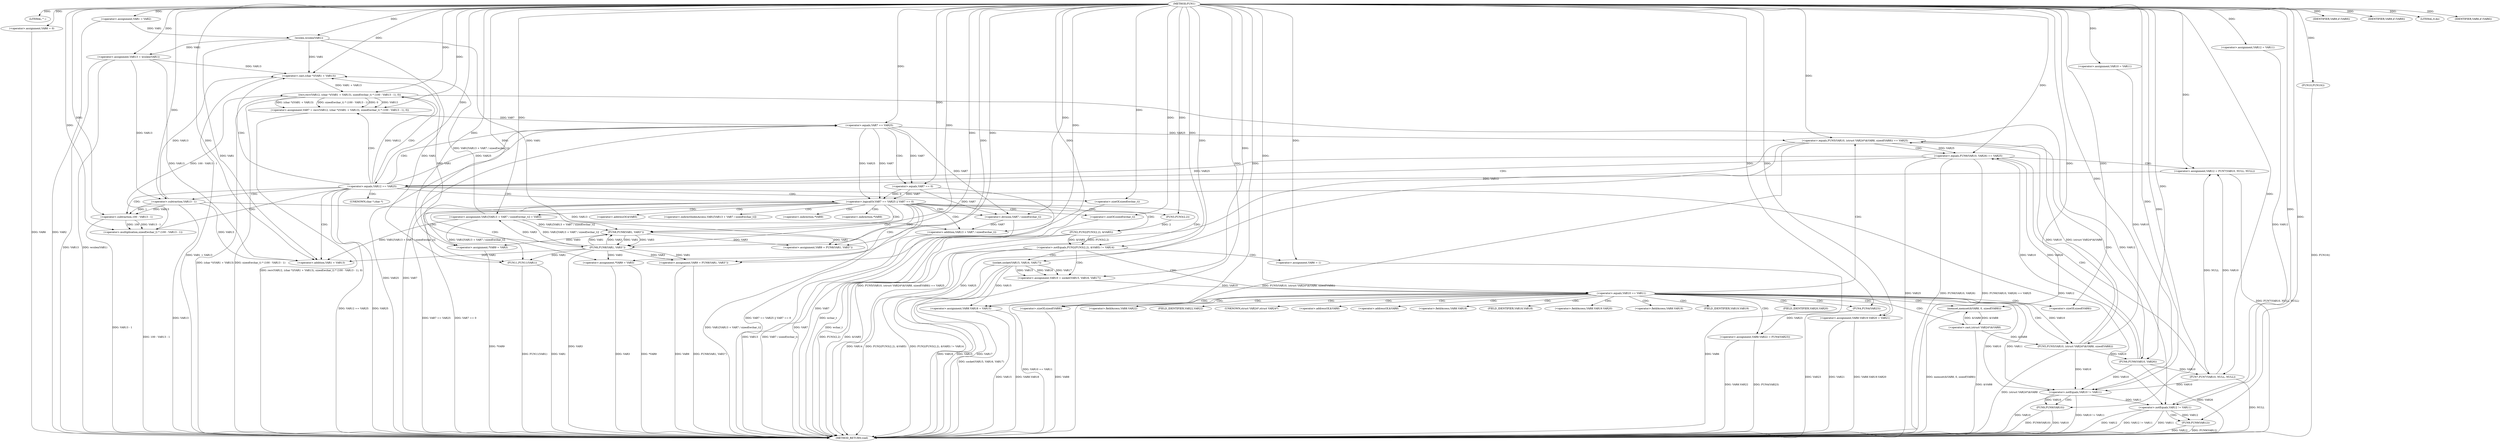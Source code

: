 digraph FUN1 {  
"1000100" [label = "(METHOD,FUN1)" ]
"1000297" [label = "(METHOD_RETURN,void)" ]
"1000103" [label = "(LITERAL,\"\",)" ]
"1000104" [label = "(<operator>.assignment,VAR1 = VAR2)" ]
"1000110" [label = "(<operator>.assignment,VAR6 = 0)" ]
"1000117" [label = "(<operator>.assignment,VAR10 = VAR11)" ]
"1000121" [label = "(<operator>.assignment,VAR12 = VAR11)" ]
"1000125" [label = "(<operator>.assignment,VAR13 = wcslen(VAR1))" ]
"1000127" [label = "(wcslen,wcslen(VAR1))" ]
"1000132" [label = "(<operator>.notEquals,FUN2(FUN3(2,2), &VAR5) != VAR14)" ]
"1000133" [label = "(FUN2,FUN2(FUN3(2,2), &VAR5))" ]
"1000134" [label = "(FUN3,FUN3(2,2))" ]
"1000142" [label = "(<operator>.assignment,VAR6 = 1)" ]
"1000145" [label = "(<operator>.assignment,VAR10 = socket(VAR15, VAR16, VAR17))" ]
"1000147" [label = "(socket,socket(VAR15, VAR16, VAR17))" ]
"1000152" [label = "(<operator>.equals,VAR10 == VAR11)" ]
"1000157" [label = "(memset,memset(&VAR8, 0, sizeof(VAR8)))" ]
"1000161" [label = "(<operator>.sizeOf,sizeof(VAR8))" ]
"1000163" [label = "(<operator>.assignment,VAR8.VAR18 = VAR15)" ]
"1000168" [label = "(<operator>.assignment,VAR8.VAR19.VAR20 = VAR21)" ]
"1000175" [label = "(<operator>.assignment,VAR8.VAR22 = FUN4(VAR23))" ]
"1000179" [label = "(FUN4,FUN4(VAR23))" ]
"1000182" [label = "(<operator>.equals,FUN5(VAR10, (struct VAR24*)&VAR8, sizeof(VAR8)) == VAR25)" ]
"1000183" [label = "(FUN5,FUN5(VAR10, (struct VAR24*)&VAR8, sizeof(VAR8)))" ]
"1000185" [label = "(<operator>.cast,(struct VAR24*)&VAR8)" ]
"1000189" [label = "(<operator>.sizeOf,sizeof(VAR8))" ]
"1000195" [label = "(<operator>.equals,FUN6(VAR10, VAR26) == VAR25)" ]
"1000196" [label = "(FUN6,FUN6(VAR10, VAR26))" ]
"1000202" [label = "(<operator>.assignment,VAR12 = FUN7(VAR10, NULL, NULL))" ]
"1000204" [label = "(FUN7,FUN7(VAR10, NULL, NULL))" ]
"1000209" [label = "(<operator>.equals,VAR12 == VAR25)" ]
"1000214" [label = "(<operator>.assignment,VAR7 = recv(VAR12, (char *)(VAR1 + VAR13), sizeof(wchar_t) * (100 - VAR13 - 1), 0))" ]
"1000216" [label = "(recv,recv(VAR12, (char *)(VAR1 + VAR13), sizeof(wchar_t) * (100 - VAR13 - 1), 0))" ]
"1000218" [label = "(<operator>.cast,(char *)(VAR1 + VAR13))" ]
"1000220" [label = "(<operator>.addition,VAR1 + VAR13)" ]
"1000223" [label = "(<operator>.multiplication,sizeof(wchar_t) * (100 - VAR13 - 1))" ]
"1000224" [label = "(<operator>.sizeOf,sizeof(wchar_t))" ]
"1000226" [label = "(<operator>.subtraction,100 - VAR13 - 1)" ]
"1000228" [label = "(<operator>.subtraction,VAR13 - 1)" ]
"1000233" [label = "(<operator>.logicalOr,VAR7 == VAR25 || VAR7 == 0)" ]
"1000234" [label = "(<operator>.equals,VAR7 == VAR25)" ]
"1000237" [label = "(<operator>.equals,VAR7 == 0)" ]
"1000242" [label = "(<operator>.assignment,VAR1[VAR13 + VAR7 / sizeof(wchar_t)] = VAR3)" ]
"1000245" [label = "(<operator>.addition,VAR13 + VAR7 / sizeof(wchar_t))" ]
"1000247" [label = "(<operator>.division,VAR7 / sizeof(wchar_t))" ]
"1000249" [label = "(<operator>.sizeOf,sizeof(wchar_t))" ]
"1000252" [label = "(<operator>.assignment,VAR9 = FUN8(VAR1, VAR3''))" ]
"1000254" [label = "(FUN8,FUN8(VAR1, VAR3''))" ]
"1000258" [label = "(IDENTIFIER,VAR9,if (VAR9))" ]
"1000260" [label = "(<operator>.assignment,*VAR9 = VAR3)" ]
"1000264" [label = "(<operator>.assignment,VAR9 = FUN8(VAR1, VAR3''))" ]
"1000266" [label = "(FUN8,FUN8(VAR1, VAR3''))" ]
"1000270" [label = "(IDENTIFIER,VAR9,if (VAR9))" ]
"1000272" [label = "(<operator>.assignment,*VAR9 = VAR3)" ]
"1000276" [label = "(LITERAL,0,do)" ]
"1000278" [label = "(<operator>.notEquals,VAR10 != VAR11)" ]
"1000282" [label = "(FUN9,FUN9(VAR10))" ]
"1000285" [label = "(<operator>.notEquals,VAR12 != VAR11)" ]
"1000289" [label = "(FUN9,FUN9(VAR12))" ]
"1000292" [label = "(IDENTIFIER,VAR6,if (VAR6))" ]
"1000294" [label = "(FUN10,FUN10())" ]
"1000295" [label = "(FUN11,FUN11(VAR1))" ]
"1000137" [label = "(<operator>.addressOf,&VAR5)" ]
"1000158" [label = "(<operator>.addressOf,&VAR8)" ]
"1000164" [label = "(<operator>.fieldAccess,VAR8.VAR18)" ]
"1000166" [label = "(FIELD_IDENTIFIER,VAR18,VAR18)" ]
"1000169" [label = "(<operator>.fieldAccess,VAR8.VAR19.VAR20)" ]
"1000170" [label = "(<operator>.fieldAccess,VAR8.VAR19)" ]
"1000172" [label = "(FIELD_IDENTIFIER,VAR19,VAR19)" ]
"1000173" [label = "(FIELD_IDENTIFIER,VAR20,VAR20)" ]
"1000176" [label = "(<operator>.fieldAccess,VAR8.VAR22)" ]
"1000178" [label = "(FIELD_IDENTIFIER,VAR22,VAR22)" ]
"1000186" [label = "(UNKNOWN,struct VAR24*,struct VAR24*)" ]
"1000187" [label = "(<operator>.addressOf,&VAR8)" ]
"1000219" [label = "(UNKNOWN,char *,char *)" ]
"1000243" [label = "(<operator>.indirectIndexAccess,VAR1[VAR13 + VAR7 / sizeof(wchar_t)])" ]
"1000261" [label = "(<operator>.indirection,*VAR9)" ]
"1000273" [label = "(<operator>.indirection,*VAR9)" ]
  "1000183" -> "1000297"  [ label = "DDG: (struct VAR24*)&VAR8"] 
  "1000223" -> "1000297"  [ label = "DDG: 100 - VAR13 - 1"] 
  "1000278" -> "1000297"  [ label = "DDG: VAR10 != VAR11"] 
  "1000132" -> "1000297"  [ label = "DDG: FUN2(FUN3(2,2), &VAR5)"] 
  "1000147" -> "1000297"  [ label = "DDG: VAR17"] 
  "1000182" -> "1000297"  [ label = "DDG: FUN5(VAR10, (struct VAR24*)&VAR8, sizeof(VAR8)) == VAR25"] 
  "1000247" -> "1000297"  [ label = "DDG: VAR7"] 
  "1000285" -> "1000297"  [ label = "DDG: VAR12"] 
  "1000163" -> "1000297"  [ label = "DDG: VAR8.VAR18"] 
  "1000125" -> "1000297"  [ label = "DDG: VAR13"] 
  "1000185" -> "1000297"  [ label = "DDG: &VAR8"] 
  "1000224" -> "1000297"  [ label = "DDG: wchar_t"] 
  "1000216" -> "1000297"  [ label = "DDG: sizeof(wchar_t) * (100 - VAR13 - 1)"] 
  "1000233" -> "1000297"  [ label = "DDG: VAR7 == 0"] 
  "1000209" -> "1000297"  [ label = "DDG: VAR12 == VAR25"] 
  "1000285" -> "1000297"  [ label = "DDG: VAR12 != VAR11"] 
  "1000282" -> "1000297"  [ label = "DDG: FUN9(VAR10)"] 
  "1000294" -> "1000297"  [ label = "DDG: FUN10()"] 
  "1000234" -> "1000297"  [ label = "DDG: VAR25"] 
  "1000272" -> "1000297"  [ label = "DDG: VAR3"] 
  "1000233" -> "1000297"  [ label = "DDG: VAR7 == VAR25 || VAR7 == 0"] 
  "1000289" -> "1000297"  [ label = "DDG: VAR12"] 
  "1000168" -> "1000297"  [ label = "DDG: VAR8.VAR19.VAR20"] 
  "1000234" -> "1000297"  [ label = "DDG: VAR7"] 
  "1000189" -> "1000297"  [ label = "DDG: VAR8"] 
  "1000214" -> "1000297"  [ label = "DDG: recv(VAR12, (char *)(VAR1 + VAR13), sizeof(wchar_t) * (100 - VAR13 - 1), 0)"] 
  "1000295" -> "1000297"  [ label = "DDG: VAR1"] 
  "1000157" -> "1000297"  [ label = "DDG: memset(&VAR8, 0, sizeof(VAR8))"] 
  "1000285" -> "1000297"  [ label = "DDG: VAR11"] 
  "1000175" -> "1000297"  [ label = "DDG: FUN4(VAR23)"] 
  "1000237" -> "1000297"  [ label = "DDG: VAR7"] 
  "1000226" -> "1000297"  [ label = "DDG: VAR13 - 1"] 
  "1000204" -> "1000297"  [ label = "DDG: NULL"] 
  "1000132" -> "1000297"  [ label = "DDG: FUN2(FUN3(2,2), &VAR5) != VAR14"] 
  "1000132" -> "1000297"  [ label = "DDG: VAR14"] 
  "1000195" -> "1000297"  [ label = "DDG: FUN6(VAR10, VAR26) == VAR25"] 
  "1000152" -> "1000297"  [ label = "DDG: VAR10 == VAR11"] 
  "1000264" -> "1000297"  [ label = "DDG: VAR9"] 
  "1000266" -> "1000297"  [ label = "DDG: VAR3"] 
  "1000228" -> "1000297"  [ label = "DDG: VAR13"] 
  "1000163" -> "1000297"  [ label = "DDG: VAR15"] 
  "1000289" -> "1000297"  [ label = "DDG: FUN9(VAR12)"] 
  "1000133" -> "1000297"  [ label = "DDG: FUN3(2,2)"] 
  "1000182" -> "1000297"  [ label = "DDG: VAR25"] 
  "1000179" -> "1000297"  [ label = "DDG: VAR23"] 
  "1000216" -> "1000297"  [ label = "DDG: (char *)(VAR1 + VAR13)"] 
  "1000147" -> "1000297"  [ label = "DDG: VAR16"] 
  "1000147" -> "1000297"  [ label = "DDG: VAR15"] 
  "1000175" -> "1000297"  [ label = "DDG: VAR8.VAR22"] 
  "1000125" -> "1000297"  [ label = "DDG: wcslen(VAR1)"] 
  "1000264" -> "1000297"  [ label = "DDG: FUN8(VAR1, VAR3'')"] 
  "1000295" -> "1000297"  [ label = "DDG: FUN11(VAR1)"] 
  "1000195" -> "1000297"  [ label = "DDG: VAR25"] 
  "1000272" -> "1000297"  [ label = "DDG: *VAR9"] 
  "1000209" -> "1000297"  [ label = "DDG: VAR25"] 
  "1000233" -> "1000297"  [ label = "DDG: VAR7 == VAR25"] 
  "1000142" -> "1000297"  [ label = "DDG: VAR6"] 
  "1000218" -> "1000297"  [ label = "DDG: VAR1 + VAR13"] 
  "1000260" -> "1000297"  [ label = "DDG: *VAR9"] 
  "1000249" -> "1000297"  [ label = "DDG: wchar_t"] 
  "1000195" -> "1000297"  [ label = "DDG: FUN6(VAR10, VAR26)"] 
  "1000245" -> "1000297"  [ label = "DDG: VAR13"] 
  "1000282" -> "1000297"  [ label = "DDG: VAR10"] 
  "1000145" -> "1000297"  [ label = "DDG: socket(VAR15, VAR16, VAR17)"] 
  "1000110" -> "1000297"  [ label = "DDG: VAR6"] 
  "1000278" -> "1000297"  [ label = "DDG: VAR10"] 
  "1000182" -> "1000297"  [ label = "DDG: FUN5(VAR10, (struct VAR24*)&VAR8, sizeof(VAR8))"] 
  "1000168" -> "1000297"  [ label = "DDG: VAR21"] 
  "1000133" -> "1000297"  [ label = "DDG: &VAR5"] 
  "1000242" -> "1000297"  [ label = "DDG: VAR1[VAR13 + VAR7 / sizeof(wchar_t)]"] 
  "1000104" -> "1000297"  [ label = "DDG: VAR2"] 
  "1000245" -> "1000297"  [ label = "DDG: VAR7 / sizeof(wchar_t)"] 
  "1000202" -> "1000297"  [ label = "DDG: FUN7(VAR10, NULL, NULL)"] 
  "1000196" -> "1000297"  [ label = "DDG: VAR26"] 
  "1000100" -> "1000103"  [ label = "DDG: "] 
  "1000100" -> "1000104"  [ label = "DDG: "] 
  "1000100" -> "1000110"  [ label = "DDG: "] 
  "1000100" -> "1000117"  [ label = "DDG: "] 
  "1000100" -> "1000121"  [ label = "DDG: "] 
  "1000127" -> "1000125"  [ label = "DDG: VAR1"] 
  "1000100" -> "1000125"  [ label = "DDG: "] 
  "1000104" -> "1000127"  [ label = "DDG: VAR1"] 
  "1000100" -> "1000127"  [ label = "DDG: "] 
  "1000133" -> "1000132"  [ label = "DDG: FUN3(2,2)"] 
  "1000133" -> "1000132"  [ label = "DDG: &VAR5"] 
  "1000134" -> "1000133"  [ label = "DDG: 2"] 
  "1000100" -> "1000134"  [ label = "DDG: "] 
  "1000100" -> "1000132"  [ label = "DDG: "] 
  "1000100" -> "1000142"  [ label = "DDG: "] 
  "1000147" -> "1000145"  [ label = "DDG: VAR15"] 
  "1000147" -> "1000145"  [ label = "DDG: VAR16"] 
  "1000147" -> "1000145"  [ label = "DDG: VAR17"] 
  "1000100" -> "1000145"  [ label = "DDG: "] 
  "1000100" -> "1000147"  [ label = "DDG: "] 
  "1000145" -> "1000152"  [ label = "DDG: VAR10"] 
  "1000100" -> "1000152"  [ label = "DDG: "] 
  "1000185" -> "1000157"  [ label = "DDG: &VAR8"] 
  "1000100" -> "1000157"  [ label = "DDG: "] 
  "1000100" -> "1000161"  [ label = "DDG: "] 
  "1000147" -> "1000163"  [ label = "DDG: VAR15"] 
  "1000100" -> "1000163"  [ label = "DDG: "] 
  "1000100" -> "1000168"  [ label = "DDG: "] 
  "1000179" -> "1000175"  [ label = "DDG: VAR23"] 
  "1000100" -> "1000179"  [ label = "DDG: "] 
  "1000183" -> "1000182"  [ label = "DDG: VAR10"] 
  "1000183" -> "1000182"  [ label = "DDG: (struct VAR24*)&VAR8"] 
  "1000152" -> "1000183"  [ label = "DDG: VAR10"] 
  "1000100" -> "1000183"  [ label = "DDG: "] 
  "1000185" -> "1000183"  [ label = "DDG: &VAR8"] 
  "1000157" -> "1000185"  [ label = "DDG: &VAR8"] 
  "1000100" -> "1000189"  [ label = "DDG: "] 
  "1000234" -> "1000182"  [ label = "DDG: VAR25"] 
  "1000100" -> "1000182"  [ label = "DDG: "] 
  "1000196" -> "1000195"  [ label = "DDG: VAR10"] 
  "1000196" -> "1000195"  [ label = "DDG: VAR26"] 
  "1000183" -> "1000196"  [ label = "DDG: VAR10"] 
  "1000100" -> "1000196"  [ label = "DDG: "] 
  "1000182" -> "1000195"  [ label = "DDG: VAR25"] 
  "1000100" -> "1000195"  [ label = "DDG: "] 
  "1000204" -> "1000202"  [ label = "DDG: VAR10"] 
  "1000204" -> "1000202"  [ label = "DDG: NULL"] 
  "1000100" -> "1000202"  [ label = "DDG: "] 
  "1000196" -> "1000204"  [ label = "DDG: VAR10"] 
  "1000100" -> "1000204"  [ label = "DDG: "] 
  "1000202" -> "1000209"  [ label = "DDG: VAR12"] 
  "1000100" -> "1000209"  [ label = "DDG: "] 
  "1000195" -> "1000209"  [ label = "DDG: VAR25"] 
  "1000216" -> "1000214"  [ label = "DDG: VAR12"] 
  "1000216" -> "1000214"  [ label = "DDG: (char *)(VAR1 + VAR13)"] 
  "1000216" -> "1000214"  [ label = "DDG: sizeof(wchar_t) * (100 - VAR13 - 1)"] 
  "1000216" -> "1000214"  [ label = "DDG: 0"] 
  "1000100" -> "1000214"  [ label = "DDG: "] 
  "1000209" -> "1000216"  [ label = "DDG: VAR12"] 
  "1000100" -> "1000216"  [ label = "DDG: "] 
  "1000218" -> "1000216"  [ label = "DDG: VAR1 + VAR13"] 
  "1000266" -> "1000218"  [ label = "DDG: VAR1"] 
  "1000127" -> "1000218"  [ label = "DDG: VAR1"] 
  "1000242" -> "1000218"  [ label = "DDG: VAR1[VAR13 + VAR7 / sizeof(wchar_t)]"] 
  "1000100" -> "1000218"  [ label = "DDG: "] 
  "1000125" -> "1000218"  [ label = "DDG: VAR13"] 
  "1000228" -> "1000218"  [ label = "DDG: VAR13"] 
  "1000266" -> "1000220"  [ label = "DDG: VAR1"] 
  "1000127" -> "1000220"  [ label = "DDG: VAR1"] 
  "1000242" -> "1000220"  [ label = "DDG: VAR1[VAR13 + VAR7 / sizeof(wchar_t)]"] 
  "1000100" -> "1000220"  [ label = "DDG: "] 
  "1000125" -> "1000220"  [ label = "DDG: VAR13"] 
  "1000228" -> "1000220"  [ label = "DDG: VAR13"] 
  "1000223" -> "1000216"  [ label = "DDG: 100 - VAR13 - 1"] 
  "1000100" -> "1000223"  [ label = "DDG: "] 
  "1000100" -> "1000224"  [ label = "DDG: "] 
  "1000226" -> "1000223"  [ label = "DDG: 100"] 
  "1000226" -> "1000223"  [ label = "DDG: VAR13 - 1"] 
  "1000100" -> "1000226"  [ label = "DDG: "] 
  "1000228" -> "1000226"  [ label = "DDG: VAR13"] 
  "1000228" -> "1000226"  [ label = "DDG: 1"] 
  "1000100" -> "1000228"  [ label = "DDG: "] 
  "1000125" -> "1000228"  [ label = "DDG: VAR13"] 
  "1000234" -> "1000233"  [ label = "DDG: VAR7"] 
  "1000234" -> "1000233"  [ label = "DDG: VAR25"] 
  "1000214" -> "1000234"  [ label = "DDG: VAR7"] 
  "1000100" -> "1000234"  [ label = "DDG: "] 
  "1000209" -> "1000234"  [ label = "DDG: VAR25"] 
  "1000237" -> "1000233"  [ label = "DDG: VAR7"] 
  "1000237" -> "1000233"  [ label = "DDG: 0"] 
  "1000234" -> "1000237"  [ label = "DDG: VAR7"] 
  "1000100" -> "1000237"  [ label = "DDG: "] 
  "1000266" -> "1000242"  [ label = "DDG: VAR3"] 
  "1000100" -> "1000242"  [ label = "DDG: "] 
  "1000228" -> "1000245"  [ label = "DDG: VAR13"] 
  "1000100" -> "1000245"  [ label = "DDG: "] 
  "1000247" -> "1000245"  [ label = "DDG: VAR7"] 
  "1000234" -> "1000247"  [ label = "DDG: VAR7"] 
  "1000237" -> "1000247"  [ label = "DDG: VAR7"] 
  "1000100" -> "1000247"  [ label = "DDG: "] 
  "1000100" -> "1000249"  [ label = "DDG: "] 
  "1000254" -> "1000252"  [ label = "DDG: VAR1"] 
  "1000254" -> "1000252"  [ label = "DDG: VAR3"] 
  "1000100" -> "1000252"  [ label = "DDG: "] 
  "1000242" -> "1000254"  [ label = "DDG: VAR1[VAR13 + VAR7 / sizeof(wchar_t)]"] 
  "1000100" -> "1000254"  [ label = "DDG: "] 
  "1000266" -> "1000254"  [ label = "DDG: VAR1"] 
  "1000127" -> "1000254"  [ label = "DDG: VAR1"] 
  "1000266" -> "1000254"  [ label = "DDG: VAR3"] 
  "1000100" -> "1000258"  [ label = "DDG: "] 
  "1000254" -> "1000260"  [ label = "DDG: VAR3"] 
  "1000100" -> "1000260"  [ label = "DDG: "] 
  "1000266" -> "1000264"  [ label = "DDG: VAR1"] 
  "1000266" -> "1000264"  [ label = "DDG: VAR3"] 
  "1000100" -> "1000264"  [ label = "DDG: "] 
  "1000254" -> "1000266"  [ label = "DDG: VAR1"] 
  "1000242" -> "1000266"  [ label = "DDG: VAR1[VAR13 + VAR7 / sizeof(wchar_t)]"] 
  "1000100" -> "1000266"  [ label = "DDG: "] 
  "1000254" -> "1000266"  [ label = "DDG: VAR3"] 
  "1000100" -> "1000270"  [ label = "DDG: "] 
  "1000266" -> "1000272"  [ label = "DDG: VAR3"] 
  "1000100" -> "1000272"  [ label = "DDG: "] 
  "1000100" -> "1000276"  [ label = "DDG: "] 
  "1000183" -> "1000278"  [ label = "DDG: VAR10"] 
  "1000152" -> "1000278"  [ label = "DDG: VAR10"] 
  "1000117" -> "1000278"  [ label = "DDG: VAR10"] 
  "1000196" -> "1000278"  [ label = "DDG: VAR10"] 
  "1000204" -> "1000278"  [ label = "DDG: VAR10"] 
  "1000100" -> "1000278"  [ label = "DDG: "] 
  "1000152" -> "1000278"  [ label = "DDG: VAR11"] 
  "1000278" -> "1000282"  [ label = "DDG: VAR10"] 
  "1000100" -> "1000282"  [ label = "DDG: "] 
  "1000209" -> "1000285"  [ label = "DDG: VAR12"] 
  "1000216" -> "1000285"  [ label = "DDG: VAR12"] 
  "1000121" -> "1000285"  [ label = "DDG: VAR12"] 
  "1000100" -> "1000285"  [ label = "DDG: "] 
  "1000278" -> "1000285"  [ label = "DDG: VAR11"] 
  "1000285" -> "1000289"  [ label = "DDG: VAR12"] 
  "1000100" -> "1000289"  [ label = "DDG: "] 
  "1000100" -> "1000292"  [ label = "DDG: "] 
  "1000100" -> "1000294"  [ label = "DDG: "] 
  "1000266" -> "1000295"  [ label = "DDG: VAR1"] 
  "1000127" -> "1000295"  [ label = "DDG: VAR1"] 
  "1000242" -> "1000295"  [ label = "DDG: VAR1[VAR13 + VAR7 / sizeof(wchar_t)]"] 
  "1000100" -> "1000295"  [ label = "DDG: "] 
  "1000132" -> "1000142"  [ label = "CDG: "] 
  "1000132" -> "1000145"  [ label = "CDG: "] 
  "1000132" -> "1000152"  [ label = "CDG: "] 
  "1000132" -> "1000147"  [ label = "CDG: "] 
  "1000152" -> "1000164"  [ label = "CDG: "] 
  "1000152" -> "1000161"  [ label = "CDG: "] 
  "1000152" -> "1000182"  [ label = "CDG: "] 
  "1000152" -> "1000166"  [ label = "CDG: "] 
  "1000152" -> "1000183"  [ label = "CDG: "] 
  "1000152" -> "1000157"  [ label = "CDG: "] 
  "1000152" -> "1000175"  [ label = "CDG: "] 
  "1000152" -> "1000179"  [ label = "CDG: "] 
  "1000152" -> "1000176"  [ label = "CDG: "] 
  "1000152" -> "1000187"  [ label = "CDG: "] 
  "1000152" -> "1000185"  [ label = "CDG: "] 
  "1000152" -> "1000186"  [ label = "CDG: "] 
  "1000152" -> "1000172"  [ label = "CDG: "] 
  "1000152" -> "1000189"  [ label = "CDG: "] 
  "1000152" -> "1000169"  [ label = "CDG: "] 
  "1000152" -> "1000163"  [ label = "CDG: "] 
  "1000152" -> "1000168"  [ label = "CDG: "] 
  "1000152" -> "1000178"  [ label = "CDG: "] 
  "1000152" -> "1000173"  [ label = "CDG: "] 
  "1000152" -> "1000158"  [ label = "CDG: "] 
  "1000152" -> "1000170"  [ label = "CDG: "] 
  "1000182" -> "1000195"  [ label = "CDG: "] 
  "1000182" -> "1000196"  [ label = "CDG: "] 
  "1000195" -> "1000204"  [ label = "CDG: "] 
  "1000195" -> "1000202"  [ label = "CDG: "] 
  "1000195" -> "1000209"  [ label = "CDG: "] 
  "1000209" -> "1000233"  [ label = "CDG: "] 
  "1000209" -> "1000216"  [ label = "CDG: "] 
  "1000209" -> "1000219"  [ label = "CDG: "] 
  "1000209" -> "1000220"  [ label = "CDG: "] 
  "1000209" -> "1000214"  [ label = "CDG: "] 
  "1000209" -> "1000224"  [ label = "CDG: "] 
  "1000209" -> "1000226"  [ label = "CDG: "] 
  "1000209" -> "1000234"  [ label = "CDG: "] 
  "1000209" -> "1000218"  [ label = "CDG: "] 
  "1000209" -> "1000223"  [ label = "CDG: "] 
  "1000209" -> "1000228"  [ label = "CDG: "] 
  "1000233" -> "1000243"  [ label = "CDG: "] 
  "1000233" -> "1000254"  [ label = "CDG: "] 
  "1000233" -> "1000242"  [ label = "CDG: "] 
  "1000233" -> "1000245"  [ label = "CDG: "] 
  "1000233" -> "1000247"  [ label = "CDG: "] 
  "1000233" -> "1000266"  [ label = "CDG: "] 
  "1000233" -> "1000252"  [ label = "CDG: "] 
  "1000233" -> "1000249"  [ label = "CDG: "] 
  "1000233" -> "1000264"  [ label = "CDG: "] 
  "1000233" -> "1000260"  [ label = "CDG: "] 
  "1000233" -> "1000261"  [ label = "CDG: "] 
  "1000233" -> "1000133"  [ label = "CDG: "] 
  "1000233" -> "1000132"  [ label = "CDG: "] 
  "1000233" -> "1000137"  [ label = "CDG: "] 
  "1000233" -> "1000134"  [ label = "CDG: "] 
  "1000233" -> "1000273"  [ label = "CDG: "] 
  "1000233" -> "1000272"  [ label = "CDG: "] 
  "1000234" -> "1000237"  [ label = "CDG: "] 
  "1000278" -> "1000282"  [ label = "CDG: "] 
  "1000285" -> "1000289"  [ label = "CDG: "] 
}
